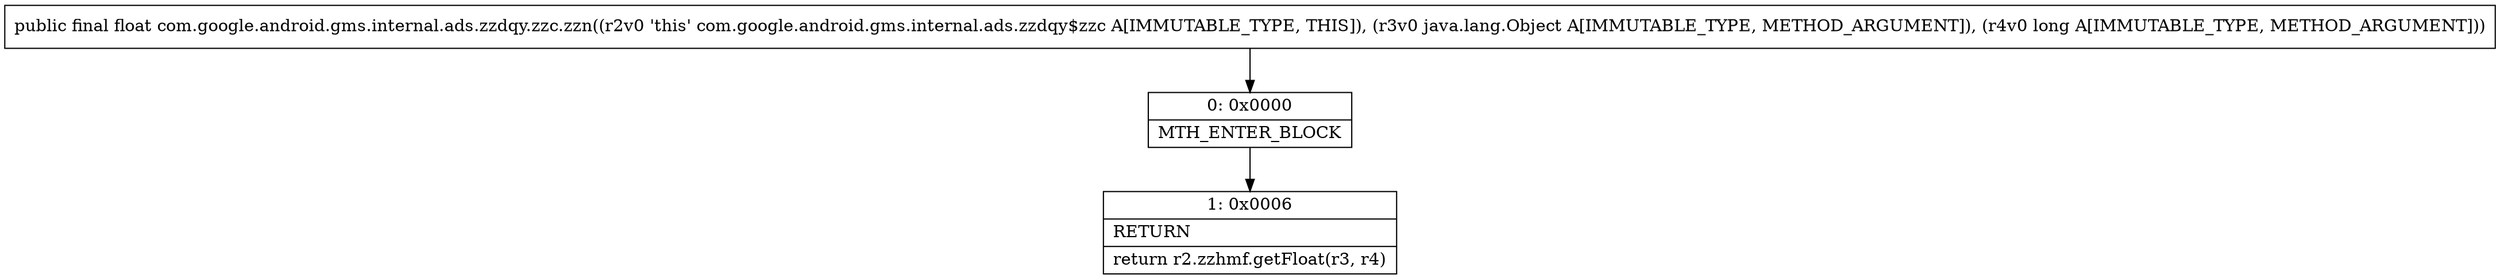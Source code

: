 digraph "CFG forcom.google.android.gms.internal.ads.zzdqy.zzc.zzn(Ljava\/lang\/Object;J)F" {
Node_0 [shape=record,label="{0\:\ 0x0000|MTH_ENTER_BLOCK\l}"];
Node_1 [shape=record,label="{1\:\ 0x0006|RETURN\l|return r2.zzhmf.getFloat(r3, r4)\l}"];
MethodNode[shape=record,label="{public final float com.google.android.gms.internal.ads.zzdqy.zzc.zzn((r2v0 'this' com.google.android.gms.internal.ads.zzdqy$zzc A[IMMUTABLE_TYPE, THIS]), (r3v0 java.lang.Object A[IMMUTABLE_TYPE, METHOD_ARGUMENT]), (r4v0 long A[IMMUTABLE_TYPE, METHOD_ARGUMENT])) }"];
MethodNode -> Node_0;
Node_0 -> Node_1;
}

